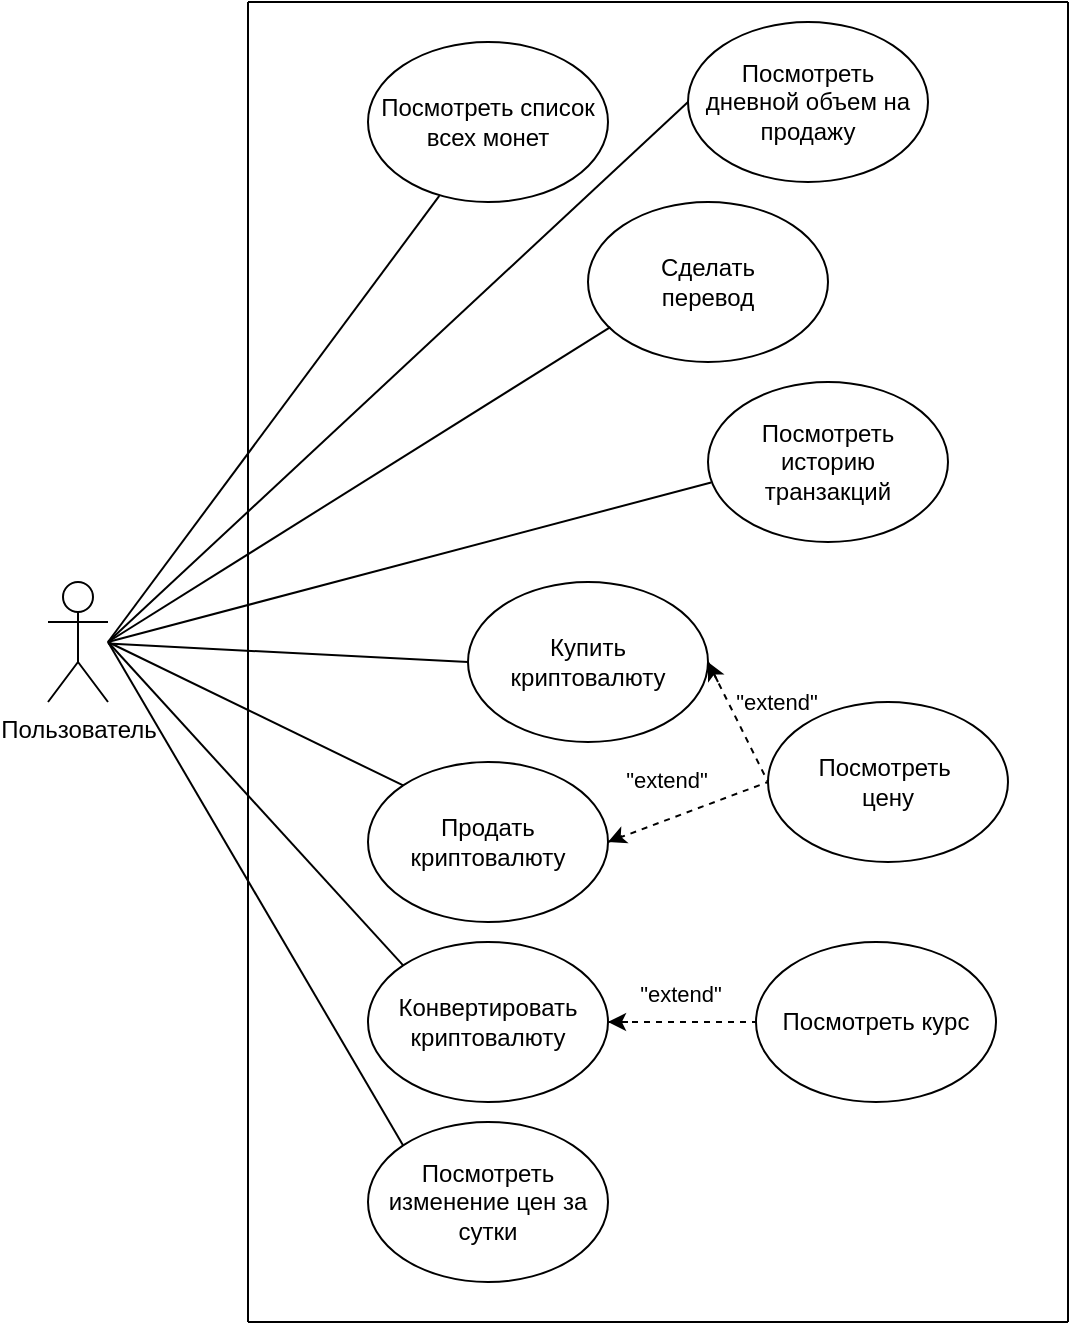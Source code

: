 <mxfile version="21.2.9" type="device">
  <diagram name="Страница 1" id="7D7wTdMMvf5v-RwKOkcC">
    <mxGraphModel dx="1313" dy="644" grid="1" gridSize="10" guides="1" tooltips="1" connect="1" arrows="1" fold="1" page="1" pageScale="1" pageWidth="827" pageHeight="1169" math="0" shadow="0">
      <root>
        <mxCell id="0" />
        <mxCell id="1" parent="0" />
        <mxCell id="DaG_bZ1NNMg-Az2WTu23-1" value="Пользователь" style="shape=umlActor;verticalLabelPosition=bottom;verticalAlign=top;html=1;outlineConnect=0;" parent="1" vertex="1">
          <mxGeometry x="60" y="300" width="30" height="60" as="geometry" />
        </mxCell>
        <mxCell id="DaG_bZ1NNMg-Az2WTu23-2" value="Купить&lt;br&gt;криптовалюту" style="ellipse;whiteSpace=wrap;html=1;" parent="1" vertex="1">
          <mxGeometry x="270" y="300" width="120" height="80" as="geometry" />
        </mxCell>
        <mxCell id="DaG_bZ1NNMg-Az2WTu23-3" value="Продать&lt;br&gt;криптовалюту" style="ellipse;whiteSpace=wrap;html=1;" parent="1" vertex="1">
          <mxGeometry x="220" y="390" width="120" height="80" as="geometry" />
        </mxCell>
        <mxCell id="DaG_bZ1NNMg-Az2WTu23-4" value="Конвертировать&lt;br&gt;криптовалюту" style="ellipse;whiteSpace=wrap;html=1;" parent="1" vertex="1">
          <mxGeometry x="220" y="480" width="120" height="80" as="geometry" />
        </mxCell>
        <mxCell id="DaG_bZ1NNMg-Az2WTu23-5" value="Сделать &lt;br&gt;перевод" style="ellipse;whiteSpace=wrap;html=1;" parent="1" vertex="1">
          <mxGeometry x="330" y="110" width="120" height="80" as="geometry" />
        </mxCell>
        <mxCell id="DaG_bZ1NNMg-Az2WTu23-6" value="Посмотреть &lt;br&gt;дневной объем на продажу" style="ellipse;whiteSpace=wrap;html=1;" parent="1" vertex="1">
          <mxGeometry x="380" y="20" width="120" height="80" as="geometry" />
        </mxCell>
        <mxCell id="DaG_bZ1NNMg-Az2WTu23-7" value="Посмотреть изменение цен за сутки" style="ellipse;whiteSpace=wrap;html=1;" parent="1" vertex="1">
          <mxGeometry x="220" y="570" width="120" height="80" as="geometry" />
        </mxCell>
        <mxCell id="DaG_bZ1NNMg-Az2WTu23-10" value="Посмотреть курс" style="ellipse;whiteSpace=wrap;html=1;" parent="1" vertex="1">
          <mxGeometry x="414" y="480" width="120" height="80" as="geometry" />
        </mxCell>
        <mxCell id="DaG_bZ1NNMg-Az2WTu23-11" value="Посмотреть&amp;nbsp;&lt;br&gt;цену" style="ellipse;whiteSpace=wrap;html=1;" parent="1" vertex="1">
          <mxGeometry x="420" y="360" width="120" height="80" as="geometry" />
        </mxCell>
        <mxCell id="DaG_bZ1NNMg-Az2WTu23-20" value="" style="endArrow=none;html=1;rounded=0;entryX=0;entryY=0.5;entryDx=0;entryDy=0;" parent="1" source="DaG_bZ1NNMg-Az2WTu23-1" target="DaG_bZ1NNMg-Az2WTu23-2" edge="1">
          <mxGeometry width="50" height="50" relative="1" as="geometry">
            <mxPoint x="390" y="460" as="sourcePoint" />
            <mxPoint x="440" y="410" as="targetPoint" />
          </mxGeometry>
        </mxCell>
        <mxCell id="DaG_bZ1NNMg-Az2WTu23-21" value="" style="endArrow=none;html=1;rounded=0;entryX=0.093;entryY=0.782;entryDx=0;entryDy=0;entryPerimeter=0;" parent="1" target="DaG_bZ1NNMg-Az2WTu23-5" edge="1">
          <mxGeometry width="50" height="50" relative="1" as="geometry">
            <mxPoint x="90" y="330" as="sourcePoint" />
            <mxPoint x="440" y="350" as="targetPoint" />
          </mxGeometry>
        </mxCell>
        <mxCell id="DaG_bZ1NNMg-Az2WTu23-23" value="" style="endArrow=none;html=1;rounded=0;entryX=0;entryY=0.5;entryDx=0;entryDy=0;" parent="1" target="DaG_bZ1NNMg-Az2WTu23-6" edge="1">
          <mxGeometry width="50" height="50" relative="1" as="geometry">
            <mxPoint x="90" y="330" as="sourcePoint" />
            <mxPoint x="440" y="350" as="targetPoint" />
          </mxGeometry>
        </mxCell>
        <mxCell id="DaG_bZ1NNMg-Az2WTu23-24" value="" style="endArrow=none;html=1;rounded=0;exitX=0;exitY=0;exitDx=0;exitDy=0;" parent="1" source="DaG_bZ1NNMg-Az2WTu23-3" edge="1">
          <mxGeometry width="50" height="50" relative="1" as="geometry">
            <mxPoint x="390" y="400" as="sourcePoint" />
            <mxPoint x="90" y="330" as="targetPoint" />
          </mxGeometry>
        </mxCell>
        <mxCell id="DaG_bZ1NNMg-Az2WTu23-25" value="" style="endArrow=none;html=1;rounded=0;entryX=0;entryY=0;entryDx=0;entryDy=0;" parent="1" target="DaG_bZ1NNMg-Az2WTu23-4" edge="1">
          <mxGeometry width="50" height="50" relative="1" as="geometry">
            <mxPoint x="90" y="330" as="sourcePoint" />
            <mxPoint x="440" y="470" as="targetPoint" />
          </mxGeometry>
        </mxCell>
        <mxCell id="DaG_bZ1NNMg-Az2WTu23-26" value="" style="endArrow=none;html=1;rounded=0;entryX=0;entryY=0;entryDx=0;entryDy=0;" parent="1" target="DaG_bZ1NNMg-Az2WTu23-7" edge="1">
          <mxGeometry width="50" height="50" relative="1" as="geometry">
            <mxPoint x="90" y="330" as="sourcePoint" />
            <mxPoint x="440" y="470" as="targetPoint" />
          </mxGeometry>
        </mxCell>
        <mxCell id="DaG_bZ1NNMg-Az2WTu23-29" value="&quot;extend&quot;" style="endArrow=none;dashed=1;html=1;rounded=0;exitX=1;exitY=0.5;exitDx=0;exitDy=0;entryX=0;entryY=0.5;entryDx=0;entryDy=0;" parent="1" source="DaG_bZ1NNMg-Az2WTu23-4" target="DaG_bZ1NNMg-Az2WTu23-10" edge="1">
          <mxGeometry x="-0.027" y="14" width="50" height="50" relative="1" as="geometry">
            <mxPoint x="390" y="520" as="sourcePoint" />
            <mxPoint x="440" y="470" as="targetPoint" />
            <mxPoint as="offset" />
          </mxGeometry>
        </mxCell>
        <mxCell id="DaG_bZ1NNMg-Az2WTu23-32" value="&quot;extend&quot;" style="endArrow=none;dashed=1;html=1;rounded=0;exitX=1;exitY=0.5;exitDx=0;exitDy=0;entryX=0;entryY=0.5;entryDx=0;entryDy=0;" parent="1" source="DaG_bZ1NNMg-Az2WTu23-3" target="DaG_bZ1NNMg-Az2WTu23-11" edge="1">
          <mxGeometry x="-0.102" y="19" width="50" height="50" relative="1" as="geometry">
            <mxPoint x="350" y="555" as="sourcePoint" />
            <mxPoint x="424" y="555" as="targetPoint" />
            <mxPoint as="offset" />
          </mxGeometry>
        </mxCell>
        <mxCell id="DaG_bZ1NNMg-Az2WTu23-33" value="&quot;extend&quot;" style="endArrow=none;dashed=1;html=1;rounded=0;exitX=1;exitY=0.5;exitDx=0;exitDy=0;entryX=0;entryY=0.5;entryDx=0;entryDy=0;" parent="1" source="DaG_bZ1NNMg-Az2WTu23-2" edge="1" target="DaG_bZ1NNMg-Az2WTu23-11">
          <mxGeometry x="-0.009" y="22" width="50" height="50" relative="1" as="geometry">
            <mxPoint x="360" y="565" as="sourcePoint" />
            <mxPoint x="410" y="380" as="targetPoint" />
            <mxPoint as="offset" />
          </mxGeometry>
        </mxCell>
        <mxCell id="DaG_bZ1NNMg-Az2WTu23-35" value="Посмотреть список всех монет" style="ellipse;whiteSpace=wrap;html=1;" parent="1" vertex="1">
          <mxGeometry x="220" y="30" width="120" height="80" as="geometry" />
        </mxCell>
        <mxCell id="DaG_bZ1NNMg-Az2WTu23-39" value="" style="endArrow=none;html=1;rounded=0;entryX=0.297;entryY=0.962;entryDx=0;entryDy=0;entryPerimeter=0;" parent="1" target="DaG_bZ1NNMg-Az2WTu23-35" edge="1">
          <mxGeometry width="50" height="50" relative="1" as="geometry">
            <mxPoint x="90" y="330" as="sourcePoint" />
            <mxPoint x="440" y="250" as="targetPoint" />
          </mxGeometry>
        </mxCell>
        <mxCell id="DaG_bZ1NNMg-Az2WTu23-42" value="" style="endArrow=none;html=1;rounded=0;" parent="1" edge="1">
          <mxGeometry width="50" height="50" relative="1" as="geometry">
            <mxPoint x="570" y="670" as="sourcePoint" />
            <mxPoint x="570" y="10" as="targetPoint" />
          </mxGeometry>
        </mxCell>
        <mxCell id="DaG_bZ1NNMg-Az2WTu23-44" value="" style="endArrow=none;html=1;rounded=0;" parent="1" edge="1">
          <mxGeometry width="50" height="50" relative="1" as="geometry">
            <mxPoint x="160" y="10" as="sourcePoint" />
            <mxPoint x="570" y="10" as="targetPoint" />
          </mxGeometry>
        </mxCell>
        <mxCell id="DaG_bZ1NNMg-Az2WTu23-45" value="" style="endArrow=none;html=1;rounded=0;" parent="1" edge="1">
          <mxGeometry width="50" height="50" relative="1" as="geometry">
            <mxPoint x="160" y="670" as="sourcePoint" />
            <mxPoint x="160" y="10" as="targetPoint" />
          </mxGeometry>
        </mxCell>
        <mxCell id="DaG_bZ1NNMg-Az2WTu23-46" value="" style="endArrow=none;html=1;rounded=0;" parent="1" edge="1">
          <mxGeometry width="50" height="50" relative="1" as="geometry">
            <mxPoint x="160" y="670" as="sourcePoint" />
            <mxPoint x="570" y="670" as="targetPoint" />
          </mxGeometry>
        </mxCell>
        <mxCell id="9MNERCMij_wq0JoY8gSn-1" value="Посмотреть &lt;br&gt;историю &lt;br&gt;транзакций" style="ellipse;whiteSpace=wrap;html=1;" vertex="1" parent="1">
          <mxGeometry x="390" y="200" width="120" height="80" as="geometry" />
        </mxCell>
        <mxCell id="9MNERCMij_wq0JoY8gSn-2" value="" style="endArrow=none;html=1;rounded=0;exitX=0.013;exitY=0.628;exitDx=0;exitDy=0;exitPerimeter=0;" edge="1" parent="1" source="9MNERCMij_wq0JoY8gSn-1">
          <mxGeometry width="50" height="50" relative="1" as="geometry">
            <mxPoint x="370" y="330" as="sourcePoint" />
            <mxPoint x="90" y="330" as="targetPoint" />
          </mxGeometry>
        </mxCell>
        <mxCell id="9MNERCMij_wq0JoY8gSn-3" value="" style="endArrow=classic;html=1;rounded=0;" edge="1" parent="1">
          <mxGeometry width="50" height="50" relative="1" as="geometry">
            <mxPoint x="350" y="520" as="sourcePoint" />
            <mxPoint x="340" y="520" as="targetPoint" />
          </mxGeometry>
        </mxCell>
        <mxCell id="9MNERCMij_wq0JoY8gSn-6" value="" style="endArrow=classic;html=1;rounded=0;entryX=1;entryY=0.5;entryDx=0;entryDy=0;" edge="1" parent="1" target="DaG_bZ1NNMg-Az2WTu23-2">
          <mxGeometry width="50" height="50" relative="1" as="geometry">
            <mxPoint x="395" y="350" as="sourcePoint" />
            <mxPoint x="390" y="370" as="targetPoint" />
          </mxGeometry>
        </mxCell>
        <mxCell id="9MNERCMij_wq0JoY8gSn-7" value="" style="endArrow=classic;html=1;rounded=0;entryX=1;entryY=0.5;entryDx=0;entryDy=0;" edge="1" parent="1" target="DaG_bZ1NNMg-Az2WTu23-3">
          <mxGeometry width="50" height="50" relative="1" as="geometry">
            <mxPoint x="347" y="427" as="sourcePoint" />
            <mxPoint x="400" y="350" as="targetPoint" />
          </mxGeometry>
        </mxCell>
      </root>
    </mxGraphModel>
  </diagram>
</mxfile>
